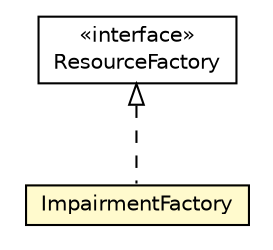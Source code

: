 #!/usr/local/bin/dot
#
# Class diagram 
# Generated by UMLGraph version R5_6-24-gf6e263 (http://www.umlgraph.org/)
#

digraph G {
	edge [fontname="Helvetica",fontsize=10,labelfontname="Helvetica",labelfontsize=10];
	node [fontname="Helvetica",fontsize=10,shape=plaintext];
	nodesep=0.25;
	ranksep=0.5;
	// org.universAAL.middleware.rdf.ResourceFactory
	c4797492 [label=<<table title="org.universAAL.middleware.rdf.ResourceFactory" border="0" cellborder="1" cellspacing="0" cellpadding="2" port="p" href="../middleware/rdf/ResourceFactory.html">
		<tr><td><table border="0" cellspacing="0" cellpadding="1">
<tr><td align="center" balign="center"> &#171;interface&#187; </td></tr>
<tr><td align="center" balign="center"> ResourceFactory </td></tr>
		</table></td></tr>
		</table>>, URL="../middleware/rdf/ResourceFactory.html", fontname="Helvetica", fontcolor="black", fontsize=10.0];
	// org.universAAL.ontology.ImpairmentFactory
	c4798022 [label=<<table title="org.universAAL.ontology.ImpairmentFactory" border="0" cellborder="1" cellspacing="0" cellpadding="2" port="p" bgcolor="lemonChiffon" href="./ImpairmentFactory.html">
		<tr><td><table border="0" cellspacing="0" cellpadding="1">
<tr><td align="center" balign="center"> ImpairmentFactory </td></tr>
		</table></td></tr>
		</table>>, URL="./ImpairmentFactory.html", fontname="Helvetica", fontcolor="black", fontsize=10.0];
	//org.universAAL.ontology.ImpairmentFactory implements org.universAAL.middleware.rdf.ResourceFactory
	c4797492:p -> c4798022:p [dir=back,arrowtail=empty,style=dashed];
}

